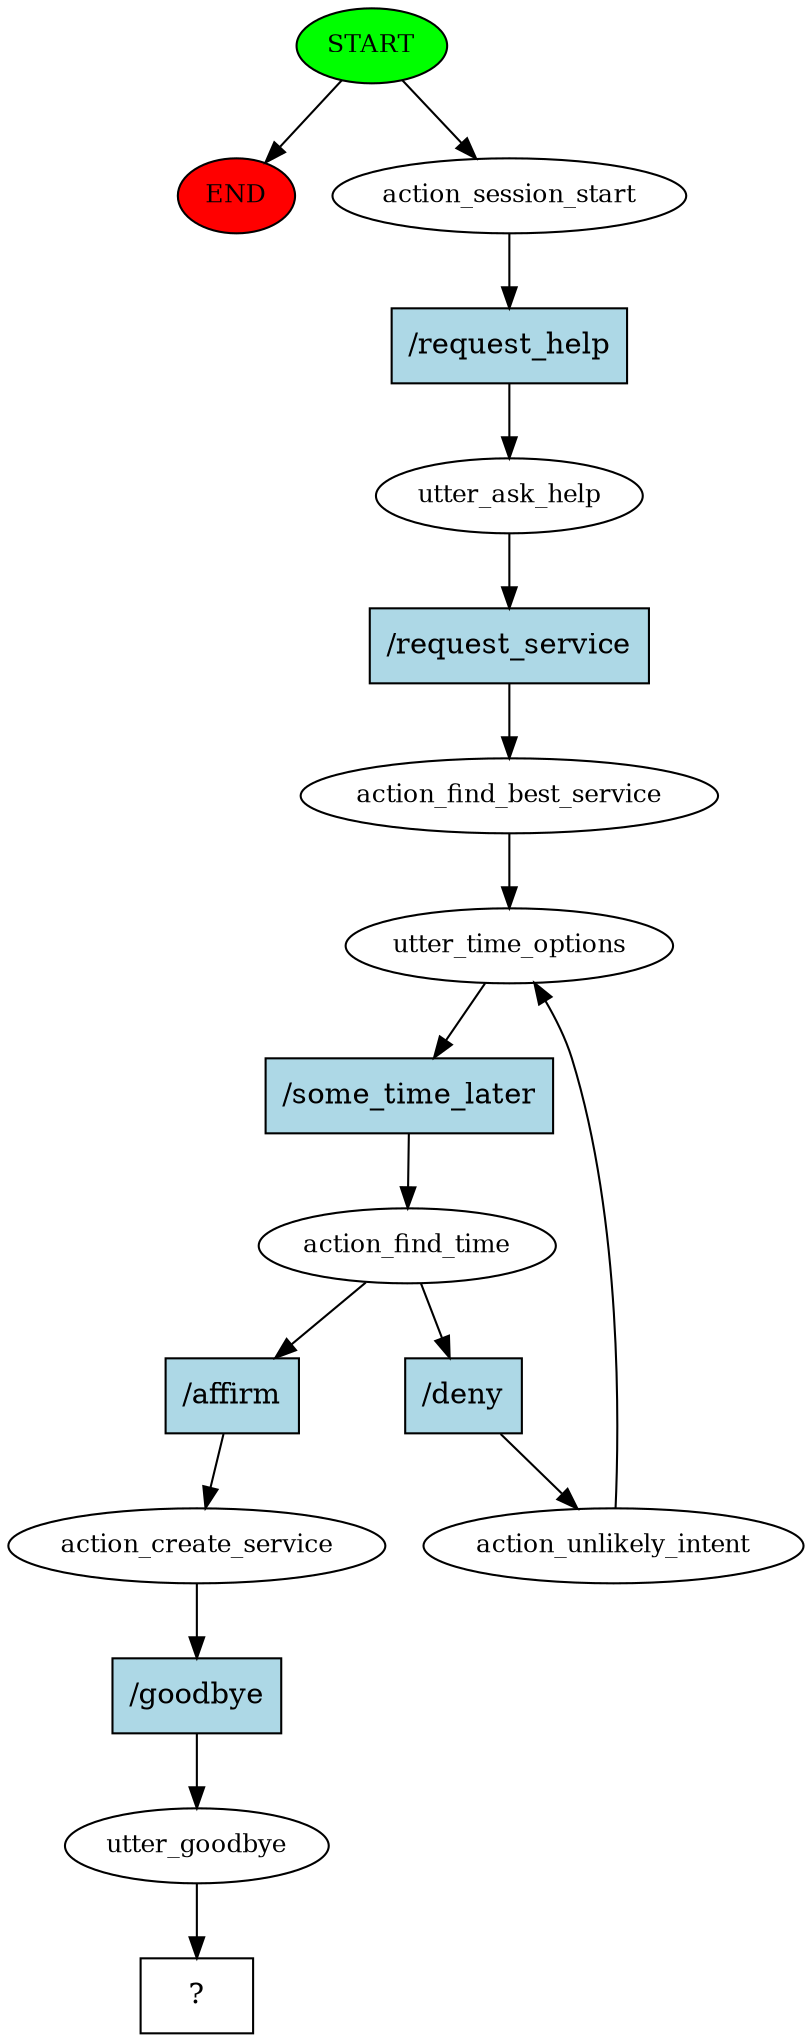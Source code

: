 digraph  {
0 [class="start active", fillcolor=green, fontsize=12, label=START, style=filled];
"-1" [class=end, fillcolor=red, fontsize=12, label=END, style=filled];
1 [class=active, fontsize=12, label=action_session_start];
2 [class=active, fontsize=12, label=utter_ask_help];
3 [class=active, fontsize=12, label=action_find_best_service];
4 [class=active, fontsize=12, label=utter_time_options];
5 [class=active, fontsize=12, label=action_find_time];
6 [class=active, fontsize=12, label=action_unlikely_intent];
12 [class=active, fontsize=12, label=action_create_service];
13 [class=active, fontsize=12, label=utter_goodbye];
14 [class="intent dashed active", label="  ?  ", shape=rect];
15 [class="intent active", fillcolor=lightblue, label="/request_help", shape=rect, style=filled];
16 [class="intent active", fillcolor=lightblue, label="/request_service", shape=rect, style=filled];
17 [class="intent active", fillcolor=lightblue, label="/some_time_later", shape=rect, style=filled];
18 [class="intent active", fillcolor=lightblue, label="/deny", shape=rect, style=filled];
19 [class="intent active", fillcolor=lightblue, label="/affirm", shape=rect, style=filled];
20 [class="intent active", fillcolor=lightblue, label="/goodbye", shape=rect, style=filled];
0 -> "-1"  [class="", key=NONE, label=""];
0 -> 1  [class=active, key=NONE, label=""];
1 -> 15  [class=active, key=0];
2 -> 16  [class=active, key=0];
3 -> 4  [class=active, key=NONE, label=""];
4 -> 17  [class=active, key=0];
5 -> 18  [class=active, key=0];
5 -> 19  [class=active, key=0];
6 -> 4  [class=active, key=NONE, label=""];
12 -> 20  [class=active, key=0];
13 -> 14  [class=active, key=NONE, label=""];
15 -> 2  [class=active, key=0];
16 -> 3  [class=active, key=0];
17 -> 5  [class=active, key=0];
18 -> 6  [class=active, key=0];
19 -> 12  [class=active, key=0];
20 -> 13  [class=active, key=0];
}
